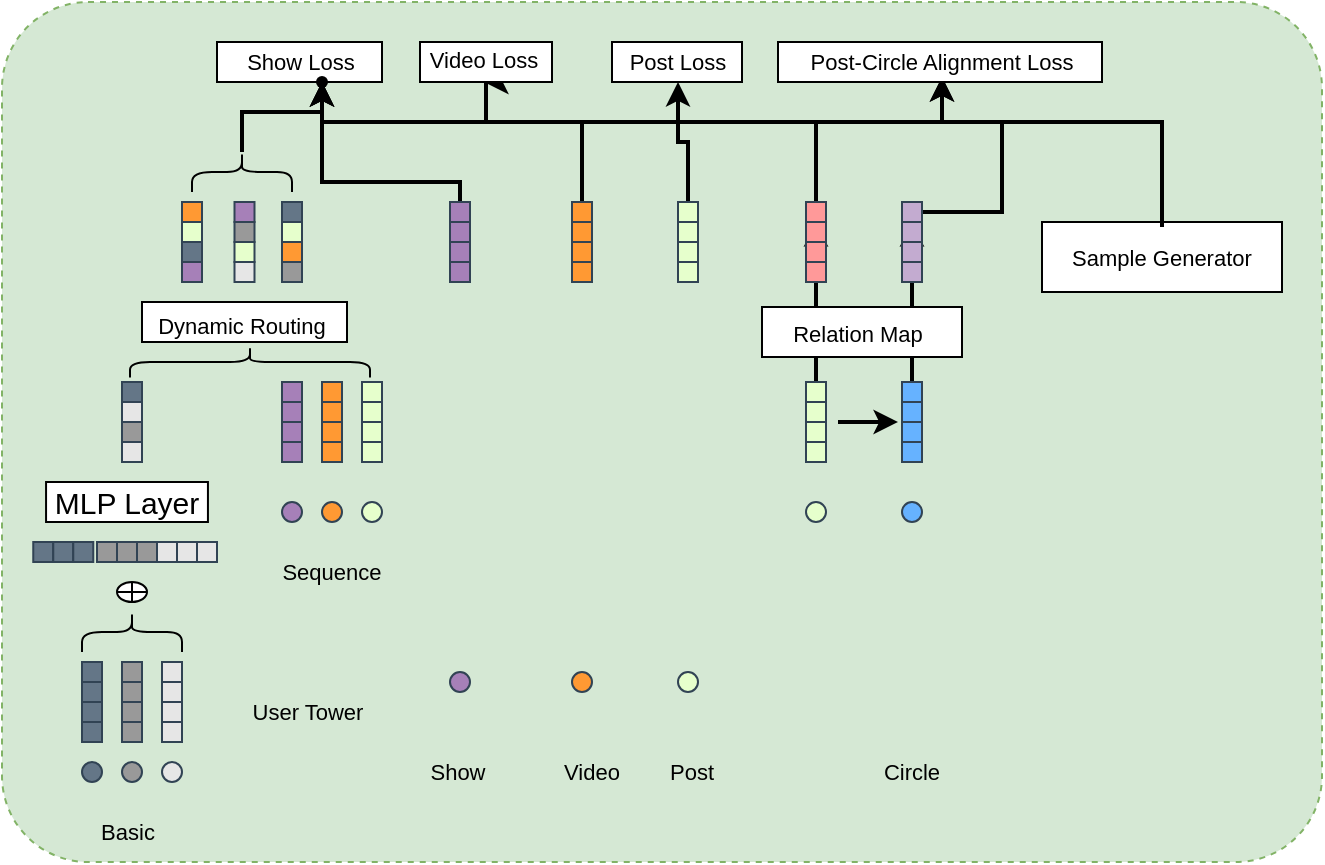 <mxfile version="16.2.7" type="github">
  <diagram id="RZ9pA3qlwdbwVLFjEw_k" name="Page-1">
    <mxGraphModel dx="946" dy="614" grid="1" gridSize="10" guides="1" tooltips="1" connect="1" arrows="1" fold="1" page="1" pageScale="1" pageWidth="827" pageHeight="1169" math="0" shadow="0">
      <root>
        <mxCell id="0" />
        <mxCell id="1" parent="0" />
        <mxCell id="PCAq63UFogYoL67APsC8-2" value="" style="rounded=1;whiteSpace=wrap;html=1;dashed=1;fontSize=8;fillColor=#D5E8D4;strokeColor=#82b366;arcSize=10;" parent="1" vertex="1">
          <mxGeometry x="240" y="220" width="660" height="430" as="geometry" />
        </mxCell>
        <mxCell id="PCAq63UFogYoL67APsC8-3" value="" style="rounded=0;whiteSpace=wrap;html=1;fontSize=11;" parent="1" vertex="1">
          <mxGeometry x="760" y="330" width="120" height="35" as="geometry" />
        </mxCell>
        <mxCell id="PCAq63UFogYoL67APsC8-4" value="" style="edgeStyle=orthogonalEdgeStyle;rounded=0;orthogonalLoop=1;jettySize=auto;html=1;fontSize=11;strokeWidth=2;" parent="1" source="PCAq63UFogYoL67APsC8-5" target="PCAq63UFogYoL67APsC8-94" edge="1">
          <mxGeometry relative="1" as="geometry">
            <Array as="points">
              <mxPoint x="820" y="280" />
              <mxPoint x="400" y="280" />
            </Array>
          </mxGeometry>
        </mxCell>
        <mxCell id="PCAq63UFogYoL67APsC8-5" value="Sample Generator" style="text;html=1;align=center;verticalAlign=middle;whiteSpace=wrap;rounded=0;fontSize=11;" parent="1" vertex="1">
          <mxGeometry x="760" y="332.5" width="120" height="30" as="geometry" />
        </mxCell>
        <mxCell id="PCAq63UFogYoL67APsC8-6" value="" style="ellipse;whiteSpace=wrap;html=1;aspect=fixed;fontSize=6;fillColor=#647687;fontColor=#ffffff;strokeColor=#314354;direction=west;" parent="1" vertex="1">
          <mxGeometry x="280" y="600" width="10" height="10" as="geometry" />
        </mxCell>
        <mxCell id="PCAq63UFogYoL67APsC8-7" value="" style="ellipse;whiteSpace=wrap;html=1;aspect=fixed;fontSize=6;fillColor=#999999;fontColor=#ffffff;strokeColor=#314354;direction=west;" parent="1" vertex="1">
          <mxGeometry x="300" y="600" width="10" height="10" as="geometry" />
        </mxCell>
        <mxCell id="PCAq63UFogYoL67APsC8-8" value="" style="ellipse;whiteSpace=wrap;html=1;aspect=fixed;fontSize=6;fillColor=#E6E6E6;fontColor=#ffffff;strokeColor=#314354;direction=west;" parent="1" vertex="1">
          <mxGeometry x="320" y="600" width="10" height="10" as="geometry" />
        </mxCell>
        <mxCell id="PCAq63UFogYoL67APsC8-9" value="" style="rounded=0;whiteSpace=wrap;html=1;fillColor=#647687;fontColor=#ffffff;strokeColor=#314354;" parent="1" vertex="1">
          <mxGeometry x="280" y="580" width="10" height="10" as="geometry" />
        </mxCell>
        <mxCell id="PCAq63UFogYoL67APsC8-10" value="" style="rounded=0;whiteSpace=wrap;html=1;fillColor=#647687;fontColor=#ffffff;strokeColor=#314354;" parent="1" vertex="1">
          <mxGeometry x="280" y="550" width="10" height="10" as="geometry" />
        </mxCell>
        <mxCell id="PCAq63UFogYoL67APsC8-11" value="" style="rounded=0;whiteSpace=wrap;html=1;fillColor=#647687;fontColor=#ffffff;strokeColor=#314354;" parent="1" vertex="1">
          <mxGeometry x="280" y="560" width="10" height="10" as="geometry" />
        </mxCell>
        <mxCell id="PCAq63UFogYoL67APsC8-12" value="" style="rounded=0;whiteSpace=wrap;html=1;fillColor=#647687;fontColor=#ffffff;strokeColor=#314354;" parent="1" vertex="1">
          <mxGeometry x="280" y="570" width="10" height="10" as="geometry" />
        </mxCell>
        <mxCell id="PCAq63UFogYoL67APsC8-13" value="" style="rounded=0;whiteSpace=wrap;html=1;fillColor=#999999;fontColor=#ffffff;strokeColor=#314354;" parent="1" vertex="1">
          <mxGeometry x="300" y="580" width="10" height="10" as="geometry" />
        </mxCell>
        <mxCell id="PCAq63UFogYoL67APsC8-14" value="" style="rounded=0;whiteSpace=wrap;html=1;fillColor=#999999;fontColor=#ffffff;strokeColor=#314354;" parent="1" vertex="1">
          <mxGeometry x="300" y="570" width="10" height="10" as="geometry" />
        </mxCell>
        <mxCell id="PCAq63UFogYoL67APsC8-15" value="" style="rounded=0;whiteSpace=wrap;html=1;fillColor=#999999;fontColor=#ffffff;strokeColor=#314354;" parent="1" vertex="1">
          <mxGeometry x="300" y="550" width="10" height="10" as="geometry" />
        </mxCell>
        <mxCell id="PCAq63UFogYoL67APsC8-16" value="" style="rounded=0;whiteSpace=wrap;html=1;fillColor=#999999;fontColor=#ffffff;strokeColor=#314354;" parent="1" vertex="1">
          <mxGeometry x="300" y="560" width="10" height="10" as="geometry" />
        </mxCell>
        <mxCell id="PCAq63UFogYoL67APsC8-17" value="" style="rounded=0;whiteSpace=wrap;html=1;fillColor=#E6E6E6;fontColor=#ffffff;strokeColor=#314354;" parent="1" vertex="1">
          <mxGeometry x="320" y="550" width="10" height="10" as="geometry" />
        </mxCell>
        <mxCell id="PCAq63UFogYoL67APsC8-18" value="" style="rounded=0;whiteSpace=wrap;html=1;fillColor=#E6E6E6;fontColor=#ffffff;strokeColor=#314354;" parent="1" vertex="1">
          <mxGeometry x="320" y="580" width="10" height="10" as="geometry" />
        </mxCell>
        <mxCell id="PCAq63UFogYoL67APsC8-19" value="" style="rounded=0;whiteSpace=wrap;html=1;fillColor=#E6E6E6;fontColor=#ffffff;strokeColor=#314354;" parent="1" vertex="1">
          <mxGeometry x="320" y="570" width="10" height="10" as="geometry" />
        </mxCell>
        <mxCell id="PCAq63UFogYoL67APsC8-20" value="" style="rounded=0;whiteSpace=wrap;html=1;fillColor=#E6E6E6;fontColor=#ffffff;strokeColor=#314354;" parent="1" vertex="1">
          <mxGeometry x="320" y="560" width="10" height="10" as="geometry" />
        </mxCell>
        <mxCell id="PCAq63UFogYoL67APsC8-21" value="" style="shape=curlyBracket;whiteSpace=wrap;html=1;rounded=1;flipH=1;fillColor=#E6E6E6;gradientColor=#ffffff;rotation=-90;" parent="1" vertex="1">
          <mxGeometry x="295" y="510" width="20" height="50" as="geometry" />
        </mxCell>
        <mxCell id="PCAq63UFogYoL67APsC8-22" value="" style="shape=orEllipse;perimeter=ellipsePerimeter;whiteSpace=wrap;html=1;backgroundOutline=1;fontSize=15;" parent="1" vertex="1">
          <mxGeometry x="297.5" y="510" width="15" height="10" as="geometry" />
        </mxCell>
        <mxCell id="PCAq63UFogYoL67APsC8-23" value="" style="rounded=0;whiteSpace=wrap;html=1;fillColor=#647687;fontColor=#ffffff;strokeColor=#314354;" parent="1" vertex="1">
          <mxGeometry x="255.63" y="490" width="10" height="10" as="geometry" />
        </mxCell>
        <mxCell id="PCAq63UFogYoL67APsC8-24" value="" style="rounded=0;whiteSpace=wrap;html=1;fillColor=#999999;fontColor=#ffffff;strokeColor=#314354;" parent="1" vertex="1">
          <mxGeometry x="287.5" y="490" width="10" height="10" as="geometry" />
        </mxCell>
        <mxCell id="PCAq63UFogYoL67APsC8-25" value="" style="rounded=0;whiteSpace=wrap;html=1;fillColor=#999999;fontColor=#ffffff;strokeColor=#314354;" parent="1" vertex="1">
          <mxGeometry x="297.5" y="490" width="10" height="10" as="geometry" />
        </mxCell>
        <mxCell id="PCAq63UFogYoL67APsC8-26" value="" style="rounded=0;whiteSpace=wrap;html=1;fillColor=#E6E6E6;fontColor=#ffffff;strokeColor=#314354;" parent="1" vertex="1">
          <mxGeometry x="317.5" y="490" width="10" height="10" as="geometry" />
        </mxCell>
        <mxCell id="PCAq63UFogYoL67APsC8-27" value="" style="rounded=0;whiteSpace=wrap;html=1;fillColor=#E6E6E6;fontColor=#ffffff;strokeColor=#314354;" parent="1" vertex="1">
          <mxGeometry x="327.5" y="490" width="10" height="10" as="geometry" />
        </mxCell>
        <mxCell id="PCAq63UFogYoL67APsC8-28" value="" style="rounded=0;whiteSpace=wrap;html=1;fillColor=#E6E6E6;fontColor=#ffffff;strokeColor=#314354;" parent="1" vertex="1">
          <mxGeometry x="337.5" y="490" width="10" height="10" as="geometry" />
        </mxCell>
        <mxCell id="PCAq63UFogYoL67APsC8-29" value="" style="rounded=0;whiteSpace=wrap;html=1;fillColor=#E6E6E6;fontColor=#ffffff;strokeColor=#314354;" parent="1" vertex="1">
          <mxGeometry x="300" y="420" width="10" height="10" as="geometry" />
        </mxCell>
        <mxCell id="PCAq63UFogYoL67APsC8-30" value="" style="rounded=0;whiteSpace=wrap;html=1;fillColor=#647687;fontColor=#ffffff;strokeColor=#314354;" parent="1" vertex="1">
          <mxGeometry x="265.63" y="490" width="10" height="10" as="geometry" />
        </mxCell>
        <mxCell id="PCAq63UFogYoL67APsC8-31" value="" style="rounded=0;whiteSpace=wrap;html=1;fillColor=#647687;fontColor=#ffffff;strokeColor=#314354;" parent="1" vertex="1">
          <mxGeometry x="275.63" y="490" width="10" height="10" as="geometry" />
        </mxCell>
        <mxCell id="PCAq63UFogYoL67APsC8-32" value="" style="rounded=0;whiteSpace=wrap;html=1;fillColor=#999999;fontColor=#ffffff;strokeColor=#314354;" parent="1" vertex="1">
          <mxGeometry x="307.5" y="490" width="10" height="10" as="geometry" />
        </mxCell>
        <mxCell id="PCAq63UFogYoL67APsC8-33" value="MLP Layer" style="rounded=0;whiteSpace=wrap;html=1;fontSize=15;" parent="1" vertex="1">
          <mxGeometry x="262.03" y="460" width="80.94" height="20" as="geometry" />
        </mxCell>
        <mxCell id="PCAq63UFogYoL67APsC8-34" value="" style="rounded=0;whiteSpace=wrap;html=1;fillColor=#647687;fontColor=#ffffff;strokeColor=#314354;" parent="1" vertex="1">
          <mxGeometry x="300" y="410" width="10" height="10" as="geometry" />
        </mxCell>
        <mxCell id="PCAq63UFogYoL67APsC8-35" value="" style="rounded=0;whiteSpace=wrap;html=1;fillColor=#999999;fontColor=#ffffff;strokeColor=#314354;" parent="1" vertex="1">
          <mxGeometry x="300" y="430" width="10" height="10" as="geometry" />
        </mxCell>
        <mxCell id="PCAq63UFogYoL67APsC8-36" value="" style="rounded=0;whiteSpace=wrap;html=1;fillColor=#E6E6E6;fontColor=#ffffff;strokeColor=#314354;" parent="1" vertex="1">
          <mxGeometry x="300" y="440" width="10" height="10" as="geometry" />
        </mxCell>
        <mxCell id="PCAq63UFogYoL67APsC8-37" value="" style="ellipse;whiteSpace=wrap;html=1;aspect=fixed;fontSize=6;fillColor=#A680B8;fontColor=#ffffff;strokeColor=#314354;direction=west;" parent="1" vertex="1">
          <mxGeometry x="380" y="470" width="10" height="10" as="geometry" />
        </mxCell>
        <mxCell id="PCAq63UFogYoL67APsC8-38" value="" style="ellipse;whiteSpace=wrap;html=1;aspect=fixed;fontSize=6;fillColor=#FF9933;fontColor=#ffffff;strokeColor=#314354;direction=west;" parent="1" vertex="1">
          <mxGeometry x="400" y="470" width="10" height="10" as="geometry" />
        </mxCell>
        <mxCell id="PCAq63UFogYoL67APsC8-39" value="" style="ellipse;whiteSpace=wrap;html=1;aspect=fixed;fontSize=6;fillColor=#E6FFCC;fontColor=#ffffff;strokeColor=#314354;direction=west;" parent="1" vertex="1">
          <mxGeometry x="420" y="470" width="10" height="10" as="geometry" />
        </mxCell>
        <mxCell id="PCAq63UFogYoL67APsC8-40" value="" style="rounded=0;whiteSpace=wrap;html=1;fillColor=#A680B8;fontColor=#ffffff;strokeColor=#314354;" parent="1" vertex="1">
          <mxGeometry x="380" y="440" width="10" height="10" as="geometry" />
        </mxCell>
        <mxCell id="PCAq63UFogYoL67APsC8-41" value="" style="rounded=0;whiteSpace=wrap;html=1;fillColor=#A680B8;fontColor=#ffffff;strokeColor=#314354;" parent="1" vertex="1">
          <mxGeometry x="380" y="430" width="10" height="10" as="geometry" />
        </mxCell>
        <mxCell id="PCAq63UFogYoL67APsC8-42" value="" style="rounded=0;whiteSpace=wrap;html=1;fillColor=#A680B8;fontColor=#ffffff;strokeColor=#314354;" parent="1" vertex="1">
          <mxGeometry x="380" y="420" width="10" height="10" as="geometry" />
        </mxCell>
        <mxCell id="PCAq63UFogYoL67APsC8-43" value="" style="rounded=0;whiteSpace=wrap;html=1;fillColor=#FF9933;fontColor=#ffffff;strokeColor=#314354;" parent="1" vertex="1">
          <mxGeometry x="400" y="440" width="10" height="10" as="geometry" />
        </mxCell>
        <mxCell id="PCAq63UFogYoL67APsC8-44" value="" style="rounded=0;whiteSpace=wrap;html=1;fillColor=#FF9933;fontColor=#ffffff;strokeColor=#314354;" parent="1" vertex="1">
          <mxGeometry x="400" y="430" width="10" height="10" as="geometry" />
        </mxCell>
        <mxCell id="PCAq63UFogYoL67APsC8-45" value="" style="rounded=0;whiteSpace=wrap;html=1;fillColor=#FF9933;fontColor=#ffffff;strokeColor=#314354;" parent="1" vertex="1">
          <mxGeometry x="400" y="410" width="10" height="10" as="geometry" />
        </mxCell>
        <mxCell id="PCAq63UFogYoL67APsC8-46" value="" style="rounded=0;whiteSpace=wrap;html=1;fillColor=#E6FFCC;fontColor=#ffffff;strokeColor=#314354;" parent="1" vertex="1">
          <mxGeometry x="420" y="440" width="10" height="10" as="geometry" />
        </mxCell>
        <mxCell id="PCAq63UFogYoL67APsC8-47" value="" style="rounded=0;whiteSpace=wrap;html=1;fillColor=#E6FFCC;fontColor=#ffffff;strokeColor=#314354;" parent="1" vertex="1">
          <mxGeometry x="420" y="430" width="10" height="10" as="geometry" />
        </mxCell>
        <mxCell id="PCAq63UFogYoL67APsC8-48" value="" style="rounded=0;whiteSpace=wrap;html=1;fillColor=#E6FFCC;fontColor=#ffffff;strokeColor=#314354;" parent="1" vertex="1">
          <mxGeometry x="420" y="410" width="10" height="10" as="geometry" />
        </mxCell>
        <mxCell id="PCAq63UFogYoL67APsC8-49" value="" style="rounded=0;whiteSpace=wrap;html=1;fillColor=#E6FFCC;fontColor=#ffffff;strokeColor=#314354;" parent="1" vertex="1">
          <mxGeometry x="420" y="420" width="10" height="10" as="geometry" />
        </mxCell>
        <mxCell id="PCAq63UFogYoL67APsC8-50" value="" style="rounded=0;whiteSpace=wrap;html=1;fillColor=#A680B8;fontColor=#ffffff;strokeColor=#314354;" parent="1" vertex="1">
          <mxGeometry x="380" y="410" width="10" height="10" as="geometry" />
        </mxCell>
        <mxCell id="PCAq63UFogYoL67APsC8-51" value="" style="rounded=0;whiteSpace=wrap;html=1;fillColor=#FF9933;fontColor=#ffffff;strokeColor=#314354;" parent="1" vertex="1">
          <mxGeometry x="400" y="420" width="10" height="10" as="geometry" />
        </mxCell>
        <mxCell id="PCAq63UFogYoL67APsC8-52" value="" style="rounded=0;whiteSpace=wrap;html=1;fontSize=11;" parent="1" vertex="1">
          <mxGeometry x="310" y="370" width="102.5" height="20" as="geometry" />
        </mxCell>
        <mxCell id="PCAq63UFogYoL67APsC8-53" value="&lt;font style=&quot;font-size: 11px&quot;&gt;Dynamic Routing&lt;/font&gt;" style="text;html=1;strokeColor=none;fillColor=none;align=center;verticalAlign=middle;whiteSpace=wrap;rounded=0;fontSize=15;" parent="1" vertex="1">
          <mxGeometry x="310" y="365" width="100" height="30" as="geometry" />
        </mxCell>
        <mxCell id="PCAq63UFogYoL67APsC8-54" value="Basic" style="text;html=1;strokeColor=none;fillColor=none;align=center;verticalAlign=middle;whiteSpace=wrap;rounded=0;fontSize=11;" parent="1" vertex="1">
          <mxGeometry x="272.5" y="620" width="60" height="30" as="geometry" />
        </mxCell>
        <mxCell id="PCAq63UFogYoL67APsC8-55" value="Sequence" style="text;html=1;strokeColor=none;fillColor=none;align=center;verticalAlign=middle;whiteSpace=wrap;rounded=0;fontSize=11;" parent="1" vertex="1">
          <mxGeometry x="375" y="490" width="60" height="30" as="geometry" />
        </mxCell>
        <mxCell id="PCAq63UFogYoL67APsC8-56" value="" style="rounded=0;whiteSpace=wrap;html=1;fillColor=#E6FFCC;fontColor=#ffffff;strokeColor=#314354;" parent="1" vertex="1">
          <mxGeometry x="330" y="330" width="10" height="10" as="geometry" />
        </mxCell>
        <mxCell id="PCAq63UFogYoL67APsC8-57" value="" style="rounded=0;whiteSpace=wrap;html=1;fillColor=#647687;fontColor=#ffffff;strokeColor=#314354;" parent="1" vertex="1">
          <mxGeometry x="330" y="340" width="10" height="10" as="geometry" />
        </mxCell>
        <mxCell id="PCAq63UFogYoL67APsC8-58" value="" style="rounded=0;whiteSpace=wrap;html=1;fillColor=#A680B8;fontColor=#ffffff;strokeColor=#314354;" parent="1" vertex="1">
          <mxGeometry x="330" y="350" width="10" height="10" as="geometry" />
        </mxCell>
        <mxCell id="PCAq63UFogYoL67APsC8-59" value="" style="rounded=0;whiteSpace=wrap;html=1;fillColor=#FF9933;fontColor=#ffffff;strokeColor=#314354;" parent="1" vertex="1">
          <mxGeometry x="330" y="320" width="10" height="10" as="geometry" />
        </mxCell>
        <mxCell id="PCAq63UFogYoL67APsC8-60" value="" style="rounded=0;whiteSpace=wrap;html=1;fillColor=#E6E6E6;fontColor=#ffffff;strokeColor=#314354;" parent="1" vertex="1">
          <mxGeometry x="356.25" y="350" width="10" height="10" as="geometry" />
        </mxCell>
        <mxCell id="PCAq63UFogYoL67APsC8-61" value="" style="rounded=0;whiteSpace=wrap;html=1;fillColor=#E6FFCC;fontColor=#ffffff;strokeColor=#314354;" parent="1" vertex="1">
          <mxGeometry x="356.25" y="340" width="10" height="10" as="geometry" />
        </mxCell>
        <mxCell id="PCAq63UFogYoL67APsC8-62" value="" style="rounded=0;whiteSpace=wrap;html=1;fillColor=#999999;fontColor=#ffffff;strokeColor=#314354;" parent="1" vertex="1">
          <mxGeometry x="356.25" y="330" width="10" height="10" as="geometry" />
        </mxCell>
        <mxCell id="PCAq63UFogYoL67APsC8-63" value="" style="rounded=0;whiteSpace=wrap;html=1;fillColor=#A680B8;fontColor=#ffffff;strokeColor=#314354;" parent="1" vertex="1">
          <mxGeometry x="356.25" y="320" width="10" height="10" as="geometry" />
        </mxCell>
        <mxCell id="PCAq63UFogYoL67APsC8-64" value="" style="rounded=0;whiteSpace=wrap;html=1;fillColor=#999999;fontColor=#ffffff;strokeColor=#314354;" parent="1" vertex="1">
          <mxGeometry x="380" y="350" width="10" height="10" as="geometry" />
        </mxCell>
        <mxCell id="PCAq63UFogYoL67APsC8-65" value="" style="rounded=0;whiteSpace=wrap;html=1;fillColor=#FF9933;fontColor=#ffffff;strokeColor=#314354;" parent="1" vertex="1">
          <mxGeometry x="380" y="340" width="10" height="10" as="geometry" />
        </mxCell>
        <mxCell id="PCAq63UFogYoL67APsC8-66" value="" style="rounded=0;whiteSpace=wrap;html=1;fillColor=#E6FFCC;fontColor=#ffffff;strokeColor=#314354;" parent="1" vertex="1">
          <mxGeometry x="380" y="330" width="10" height="10" as="geometry" />
        </mxCell>
        <mxCell id="PCAq63UFogYoL67APsC8-67" value="" style="rounded=0;whiteSpace=wrap;html=1;fillColor=#647687;fontColor=#ffffff;strokeColor=#314354;" parent="1" vertex="1">
          <mxGeometry x="380" y="320" width="10" height="10" as="geometry" />
        </mxCell>
        <mxCell id="PCAq63UFogYoL67APsC8-68" value="User Tower" style="text;html=1;strokeColor=none;fillColor=none;align=center;verticalAlign=middle;whiteSpace=wrap;rounded=0;fontSize=11;" parent="1" vertex="1">
          <mxGeometry x="342.97" y="555" width="100" height="40" as="geometry" />
        </mxCell>
        <mxCell id="PCAq63UFogYoL67APsC8-71" value="" style="rounded=0;whiteSpace=wrap;html=1;fillColor=#A680B8;fontColor=#ffffff;strokeColor=#314354;" parent="1" vertex="1">
          <mxGeometry x="464" y="340" width="10" height="10" as="geometry" />
        </mxCell>
        <mxCell id="PCAq63UFogYoL67APsC8-72" value="" style="rounded=0;whiteSpace=wrap;html=1;fillColor=#A680B8;fontColor=#ffffff;strokeColor=#314354;" parent="1" vertex="1">
          <mxGeometry x="464" y="330" width="10" height="10" as="geometry" />
        </mxCell>
        <mxCell id="PCAq63UFogYoL67APsC8-73" value="" style="edgeStyle=orthogonalEdgeStyle;rounded=0;orthogonalLoop=1;jettySize=auto;html=1;fontSize=11;strokeWidth=2;" parent="1" source="PCAq63UFogYoL67APsC8-74" target="PCAq63UFogYoL67APsC8-93" edge="1">
          <mxGeometry relative="1" as="geometry">
            <Array as="points">
              <mxPoint x="469" y="310" />
              <mxPoint x="400" y="310" />
            </Array>
          </mxGeometry>
        </mxCell>
        <mxCell id="PCAq63UFogYoL67APsC8-74" value="" style="rounded=0;whiteSpace=wrap;html=1;fillColor=#A680B8;fontColor=#ffffff;strokeColor=#314354;" parent="1" vertex="1">
          <mxGeometry x="464" y="320" width="10" height="10" as="geometry" />
        </mxCell>
        <mxCell id="PCAq63UFogYoL67APsC8-75" value="" style="rounded=0;whiteSpace=wrap;html=1;fillColor=#FF9933;fontColor=#ffffff;strokeColor=#314354;" parent="1" vertex="1">
          <mxGeometry x="525" y="350" width="10" height="10" as="geometry" />
        </mxCell>
        <mxCell id="PCAq63UFogYoL67APsC8-76" value="" style="rounded=0;whiteSpace=wrap;html=1;fillColor=#FF9933;fontColor=#ffffff;strokeColor=#314354;" parent="1" vertex="1">
          <mxGeometry x="525" y="340" width="10" height="10" as="geometry" />
        </mxCell>
        <mxCell id="PCAq63UFogYoL67APsC8-77" value="" style="rounded=0;whiteSpace=wrap;html=1;fillColor=#FF9933;fontColor=#ffffff;strokeColor=#314354;" parent="1" vertex="1">
          <mxGeometry x="525" y="330" width="10" height="10" as="geometry" />
        </mxCell>
        <mxCell id="PCAq63UFogYoL67APsC8-78" value="" style="edgeStyle=orthogonalEdgeStyle;rounded=0;orthogonalLoop=1;jettySize=auto;html=1;fontSize=11;strokeWidth=2;entryX=0.5;entryY=1;entryDx=0;entryDy=0;" parent="1" source="PCAq63UFogYoL67APsC8-79" target="PCAq63UFogYoL67APsC8-130" edge="1">
          <mxGeometry relative="1" as="geometry">
            <Array as="points">
              <mxPoint x="530" y="280" />
              <mxPoint x="482" y="280" />
            </Array>
          </mxGeometry>
        </mxCell>
        <mxCell id="PCAq63UFogYoL67APsC8-79" value="" style="rounded=0;whiteSpace=wrap;html=1;fillColor=#FF9933;fontColor=#ffffff;strokeColor=#314354;" parent="1" vertex="1">
          <mxGeometry x="525" y="320" width="10" height="10" as="geometry" />
        </mxCell>
        <mxCell id="PCAq63UFogYoL67APsC8-80" value="" style="rounded=0;whiteSpace=wrap;html=1;fillColor=#A680B8;fontColor=#ffffff;strokeColor=#314354;" parent="1" vertex="1">
          <mxGeometry x="464" y="350" width="10" height="10" as="geometry" />
        </mxCell>
        <mxCell id="PCAq63UFogYoL67APsC8-82" value="" style="rounded=0;whiteSpace=wrap;html=1;fillColor=#E6FFCC;fontColor=#ffffff;strokeColor=#314354;" parent="1" vertex="1">
          <mxGeometry x="578" y="350" width="10" height="10" as="geometry" />
        </mxCell>
        <mxCell id="PCAq63UFogYoL67APsC8-83" value="" style="rounded=0;whiteSpace=wrap;html=1;fillColor=#E6FFCC;fontColor=#ffffff;strokeColor=#314354;" parent="1" vertex="1">
          <mxGeometry x="578" y="340" width="10" height="10" as="geometry" />
        </mxCell>
        <mxCell id="PCAq63UFogYoL67APsC8-84" value="" style="rounded=0;whiteSpace=wrap;html=1;fillColor=#E6FFCC;fontColor=#ffffff;strokeColor=#314354;" parent="1" vertex="1">
          <mxGeometry x="578" y="330" width="10" height="10" as="geometry" />
        </mxCell>
        <mxCell id="PCAq63UFogYoL67APsC8-85" value="" style="edgeStyle=orthogonalEdgeStyle;rounded=0;orthogonalLoop=1;jettySize=auto;html=1;fontSize=11;strokeWidth=2;" parent="1" source="PCAq63UFogYoL67APsC8-86" edge="1">
          <mxGeometry relative="1" as="geometry">
            <mxPoint x="578" y="260" as="targetPoint" />
            <Array as="points">
              <mxPoint x="583" y="290" />
              <mxPoint x="578" y="290" />
            </Array>
          </mxGeometry>
        </mxCell>
        <mxCell id="PCAq63UFogYoL67APsC8-86" value="" style="rounded=0;whiteSpace=wrap;html=1;fillColor=#E6FFCC;fontColor=#ffffff;strokeColor=#314354;" parent="1" vertex="1">
          <mxGeometry x="578" y="320" width="10" height="10" as="geometry" />
        </mxCell>
        <mxCell id="PCAq63UFogYoL67APsC8-87" value="" style="shape=curlyBracket;whiteSpace=wrap;html=1;rounded=1;flipH=1;fillColor=#E6E6E6;gradientColor=#ffffff;rotation=-90;" parent="1" vertex="1">
          <mxGeometry x="356.25" y="340" width="15.5" height="120" as="geometry" />
        </mxCell>
        <mxCell id="PCAq63UFogYoL67APsC8-88" value="Show" style="text;html=1;strokeColor=none;fillColor=none;align=center;verticalAlign=middle;whiteSpace=wrap;rounded=0;fontSize=11;" parent="1" vertex="1">
          <mxGeometry x="438" y="590" width="60" height="30" as="geometry" />
        </mxCell>
        <mxCell id="PCAq63UFogYoL67APsC8-89" value="Video" style="text;html=1;strokeColor=none;fillColor=none;align=center;verticalAlign=middle;whiteSpace=wrap;rounded=0;fontSize=11;" parent="1" vertex="1">
          <mxGeometry x="505" y="590" width="60" height="30" as="geometry" />
        </mxCell>
        <mxCell id="PCAq63UFogYoL67APsC8-90" value="Post" style="text;html=1;strokeColor=none;fillColor=none;align=center;verticalAlign=middle;whiteSpace=wrap;rounded=0;fontSize=11;" parent="1" vertex="1">
          <mxGeometry x="555" y="590" width="60" height="30" as="geometry" />
        </mxCell>
        <mxCell id="PCAq63UFogYoL67APsC8-91" value="" style="edgeStyle=orthogonalEdgeStyle;rounded=0;orthogonalLoop=1;jettySize=auto;html=1;fontSize=11;strokeWidth=2;" parent="1" source="PCAq63UFogYoL67APsC8-92" target="PCAq63UFogYoL67APsC8-94" edge="1">
          <mxGeometry relative="1" as="geometry">
            <Array as="points">
              <mxPoint x="360" y="275" />
              <mxPoint x="400" y="275" />
            </Array>
          </mxGeometry>
        </mxCell>
        <mxCell id="PCAq63UFogYoL67APsC8-92" value="" style="shape=curlyBracket;whiteSpace=wrap;html=1;rounded=1;flipH=1;fillColor=#E6E6E6;gradientColor=#ffffff;rotation=-90;" parent="1" vertex="1">
          <mxGeometry x="350" y="280" width="20" height="50" as="geometry" />
        </mxCell>
        <mxCell id="PCAq63UFogYoL67APsC8-93" value="Show Loss" style="rounded=0;whiteSpace=wrap;html=1;fontSize=11;" parent="1" vertex="1">
          <mxGeometry x="347.5" y="240" width="82.5" height="20" as="geometry" />
        </mxCell>
        <mxCell id="PCAq63UFogYoL67APsC8-94" value="" style="shape=waypoint;sketch=0;size=6;pointerEvents=1;points=[];fillColor=#E6E6E6;resizable=0;rotatable=0;perimeter=centerPerimeter;snapToPoint=1;rounded=1;gradientColor=#ffffff;" parent="1" vertex="1">
          <mxGeometry x="380" y="240" width="40" height="40" as="geometry" />
        </mxCell>
        <mxCell id="PCAq63UFogYoL67APsC8-95" value="" style="ellipse;whiteSpace=wrap;html=1;aspect=fixed;fontSize=6;fillColor=#E6FFCC;fontColor=#ffffff;strokeColor=#314354;direction=west;" parent="1" vertex="1">
          <mxGeometry x="642" y="470" width="10" height="10" as="geometry" />
        </mxCell>
        <mxCell id="PCAq63UFogYoL67APsC8-96" value="" style="ellipse;whiteSpace=wrap;html=1;aspect=fixed;fontSize=6;fillColor=#66B2FF;fontColor=#ffffff;strokeColor=#314354;direction=west;" parent="1" vertex="1">
          <mxGeometry x="690" y="470" width="10" height="10" as="geometry" />
        </mxCell>
        <mxCell id="PCAq63UFogYoL67APsC8-97" value="" style="rounded=0;whiteSpace=wrap;html=1;fillColor=#E6FFCC;fontColor=#ffffff;strokeColor=#314354;" parent="1" vertex="1">
          <mxGeometry x="642" y="440" width="10" height="10" as="geometry" />
        </mxCell>
        <mxCell id="PCAq63UFogYoL67APsC8-98" value="" style="rounded=0;whiteSpace=wrap;html=1;fillColor=#E6FFCC;fontColor=#ffffff;strokeColor=#314354;" parent="1" vertex="1">
          <mxGeometry x="642" y="430" width="10" height="10" as="geometry" />
        </mxCell>
        <mxCell id="PCAq63UFogYoL67APsC8-99" value="" style="rounded=0;whiteSpace=wrap;html=1;fillColor=#E6FFCC;fontColor=#ffffff;strokeColor=#314354;" parent="1" vertex="1">
          <mxGeometry x="642" y="420" width="10" height="10" as="geometry" />
        </mxCell>
        <mxCell id="PCAq63UFogYoL67APsC8-100" value="" style="edgeStyle=orthogonalEdgeStyle;rounded=0;orthogonalLoop=1;jettySize=auto;html=1;fontSize=11;strokeWidth=2;" parent="1" source="PCAq63UFogYoL67APsC8-101" target="PCAq63UFogYoL67APsC8-114" edge="1">
          <mxGeometry relative="1" as="geometry" />
        </mxCell>
        <mxCell id="PCAq63UFogYoL67APsC8-101" value="" style="rounded=0;whiteSpace=wrap;html=1;fillColor=#E6FFCC;fontColor=#ffffff;strokeColor=#314354;" parent="1" vertex="1">
          <mxGeometry x="642" y="410" width="10" height="10" as="geometry" />
        </mxCell>
        <mxCell id="PCAq63UFogYoL67APsC8-102" value="" style="rounded=0;whiteSpace=wrap;html=1;fillColor=#66B2FF;fontColor=#ffffff;strokeColor=#314354;" parent="1" vertex="1">
          <mxGeometry x="690" y="440" width="10" height="10" as="geometry" />
        </mxCell>
        <mxCell id="PCAq63UFogYoL67APsC8-103" value="" style="rounded=0;whiteSpace=wrap;html=1;fillColor=#66B2FF;fontColor=#ffffff;strokeColor=#314354;" parent="1" vertex="1">
          <mxGeometry x="690" y="430" width="10" height="10" as="geometry" />
        </mxCell>
        <mxCell id="PCAq63UFogYoL67APsC8-104" value="" style="rounded=0;whiteSpace=wrap;html=1;fillColor=#66B2FF;fontColor=#ffffff;strokeColor=#314354;" parent="1" vertex="1">
          <mxGeometry x="690" y="420" width="10" height="10" as="geometry" />
        </mxCell>
        <mxCell id="PCAq63UFogYoL67APsC8-105" value="" style="edgeStyle=orthogonalEdgeStyle;rounded=0;orthogonalLoop=1;jettySize=auto;html=1;fontSize=11;strokeWidth=2;" parent="1" source="PCAq63UFogYoL67APsC8-106" target="PCAq63UFogYoL67APsC8-119" edge="1">
          <mxGeometry relative="1" as="geometry" />
        </mxCell>
        <mxCell id="PCAq63UFogYoL67APsC8-106" value="" style="rounded=0;whiteSpace=wrap;html=1;fillColor=#66B2FF;fontColor=#ffffff;strokeColor=#314354;" parent="1" vertex="1">
          <mxGeometry x="690" y="410" width="10" height="10" as="geometry" />
        </mxCell>
        <mxCell id="PCAq63UFogYoL67APsC8-107" value="" style="endArrow=classic;html=1;rounded=0;fontSize=11;strokeWidth=2;" parent="1" edge="1">
          <mxGeometry width="50" height="50" relative="1" as="geometry">
            <mxPoint x="658" y="430" as="sourcePoint" />
            <mxPoint x="688" y="430" as="targetPoint" />
          </mxGeometry>
        </mxCell>
        <mxCell id="PCAq63UFogYoL67APsC8-108" value="" style="rounded=0;whiteSpace=wrap;html=1;fontSize=11;" parent="1" vertex="1">
          <mxGeometry x="620" y="372.5" width="100" height="25" as="geometry" />
        </mxCell>
        <mxCell id="PCAq63UFogYoL67APsC8-109" value="Relation Map" style="text;html=1;strokeColor=none;fillColor=none;align=center;verticalAlign=middle;whiteSpace=wrap;rounded=0;fontSize=11;" parent="1" vertex="1">
          <mxGeometry x="613" y="375.0" width="110" height="21.75" as="geometry" />
        </mxCell>
        <mxCell id="PCAq63UFogYoL67APsC8-110" value="" style="rounded=0;whiteSpace=wrap;html=1;fillColor=#FF9999;fontColor=#ffffff;strokeColor=#314354;" parent="1" vertex="1">
          <mxGeometry x="642" y="350" width="10" height="10" as="geometry" />
        </mxCell>
        <mxCell id="PCAq63UFogYoL67APsC8-111" value="" style="rounded=0;whiteSpace=wrap;html=1;fillColor=#FF9999;fontColor=#ffffff;strokeColor=#314354;" parent="1" vertex="1">
          <mxGeometry x="642" y="340" width="10" height="10" as="geometry" />
        </mxCell>
        <mxCell id="PCAq63UFogYoL67APsC8-112" value="" style="rounded=0;whiteSpace=wrap;html=1;fillColor=#FF9999;fontColor=#ffffff;strokeColor=#314354;" parent="1" vertex="1">
          <mxGeometry x="642" y="330" width="10" height="10" as="geometry" />
        </mxCell>
        <mxCell id="PCAq63UFogYoL67APsC8-113" value="" style="edgeStyle=orthogonalEdgeStyle;rounded=0;orthogonalLoop=1;jettySize=auto;html=1;fontSize=11;strokeWidth=2;" parent="1" source="PCAq63UFogYoL67APsC8-114" target="PCAq63UFogYoL67APsC8-123" edge="1">
          <mxGeometry relative="1" as="geometry">
            <Array as="points">
              <mxPoint x="647" y="280" />
              <mxPoint x="710" y="280" />
            </Array>
          </mxGeometry>
        </mxCell>
        <mxCell id="PCAq63UFogYoL67APsC8-114" value="" style="rounded=0;whiteSpace=wrap;html=1;fillColor=#FF9999;fontColor=#ffffff;strokeColor=#314354;" parent="1" vertex="1">
          <mxGeometry x="642" y="320" width="10" height="10" as="geometry" />
        </mxCell>
        <mxCell id="PCAq63UFogYoL67APsC8-115" value="" style="rounded=0;whiteSpace=wrap;html=1;fillColor=#C3ABD0;fontColor=#ffffff;strokeColor=#314354;" parent="1" vertex="1">
          <mxGeometry x="690" y="350" width="10" height="10" as="geometry" />
        </mxCell>
        <mxCell id="PCAq63UFogYoL67APsC8-116" value="" style="rounded=0;whiteSpace=wrap;html=1;fillColor=#C3ABD0;fontColor=#ffffff;strokeColor=#314354;" parent="1" vertex="1">
          <mxGeometry x="690" y="340" width="10" height="10" as="geometry" />
        </mxCell>
        <mxCell id="PCAq63UFogYoL67APsC8-117" value="" style="rounded=0;whiteSpace=wrap;html=1;fillColor=#C3ABD0;fontColor=#ffffff;strokeColor=#314354;" parent="1" vertex="1">
          <mxGeometry x="690" y="330" width="10" height="10" as="geometry" />
        </mxCell>
        <mxCell id="PCAq63UFogYoL67APsC8-118" value="" style="edgeStyle=orthogonalEdgeStyle;rounded=0;orthogonalLoop=1;jettySize=auto;html=1;fontSize=11;strokeWidth=2;" parent="1" source="PCAq63UFogYoL67APsC8-119" target="PCAq63UFogYoL67APsC8-123" edge="1">
          <mxGeometry relative="1" as="geometry">
            <Array as="points">
              <mxPoint x="740" y="325" />
              <mxPoint x="740" y="280" />
              <mxPoint x="710" y="280" />
            </Array>
          </mxGeometry>
        </mxCell>
        <mxCell id="PCAq63UFogYoL67APsC8-119" value="" style="rounded=0;whiteSpace=wrap;html=1;fillColor=#C3ABD0;fontColor=#ffffff;strokeColor=#314354;" parent="1" vertex="1">
          <mxGeometry x="690" y="320" width="10" height="10" as="geometry" />
        </mxCell>
        <mxCell id="PCAq63UFogYoL67APsC8-120" value="" style="rounded=0;whiteSpace=wrap;html=1;fontSize=11;" parent="1" vertex="1">
          <mxGeometry x="545" y="240" width="65" height="20" as="geometry" />
        </mxCell>
        <mxCell id="PCAq63UFogYoL67APsC8-121" value="" style="rounded=0;whiteSpace=wrap;html=1;fontSize=11;" parent="1" vertex="1">
          <mxGeometry x="628" y="240" width="162" height="20" as="geometry" />
        </mxCell>
        <mxCell id="PCAq63UFogYoL67APsC8-122" value="Post Loss" style="text;html=1;strokeColor=none;fillColor=none;align=center;verticalAlign=middle;whiteSpace=wrap;rounded=0;fontSize=11;" parent="1" vertex="1">
          <mxGeometry x="548" y="232.5" width="60" height="35" as="geometry" />
        </mxCell>
        <mxCell id="PCAq63UFogYoL67APsC8-123" value="Post-Circle Alignment Loss" style="text;html=1;strokeColor=none;fillColor=none;align=center;verticalAlign=middle;whiteSpace=wrap;rounded=0;fontSize=11;" parent="1" vertex="1">
          <mxGeometry x="630" y="242.5" width="160" height="15" as="geometry" />
        </mxCell>
        <mxCell id="PCAq63UFogYoL67APsC8-124" value="" style="ellipse;whiteSpace=wrap;html=1;aspect=fixed;fontSize=6;fillColor=#A680B8;fontColor=#ffffff;strokeColor=#314354;direction=west;" parent="1" vertex="1">
          <mxGeometry x="464" y="555" width="10" height="10" as="geometry" />
        </mxCell>
        <mxCell id="PCAq63UFogYoL67APsC8-125" value="" style="ellipse;whiteSpace=wrap;html=1;aspect=fixed;fontSize=6;fillColor=#FF9933;fontColor=#ffffff;strokeColor=#314354;direction=west;" parent="1" vertex="1">
          <mxGeometry x="525" y="555" width="10" height="10" as="geometry" />
        </mxCell>
        <mxCell id="PCAq63UFogYoL67APsC8-127" value="" style="ellipse;whiteSpace=wrap;html=1;aspect=fixed;fontSize=6;fillColor=#E6FFCC;fontColor=#ffffff;strokeColor=#314354;direction=west;" parent="1" vertex="1">
          <mxGeometry x="578" y="555" width="10" height="10" as="geometry" />
        </mxCell>
        <mxCell id="PCAq63UFogYoL67APsC8-128" value="Circle" style="text;html=1;strokeColor=none;fillColor=none;align=center;verticalAlign=middle;whiteSpace=wrap;rounded=0;fontSize=11;" parent="1" vertex="1">
          <mxGeometry x="665" y="590" width="60" height="30" as="geometry" />
        </mxCell>
        <mxCell id="PCAq63UFogYoL67APsC8-129" value="" style="rounded=0;whiteSpace=wrap;html=1;fontSize=11;" parent="1" vertex="1">
          <mxGeometry x="449" y="240" width="66" height="20" as="geometry" />
        </mxCell>
        <mxCell id="PCAq63UFogYoL67APsC8-130" value="Video Loss" style="text;html=1;align=center;verticalAlign=middle;whiteSpace=wrap;rounded=0;fontSize=11;" parent="1" vertex="1">
          <mxGeometry x="449" y="237.5" width="64" height="22.5" as="geometry" />
        </mxCell>
      </root>
    </mxGraphModel>
  </diagram>
</mxfile>
